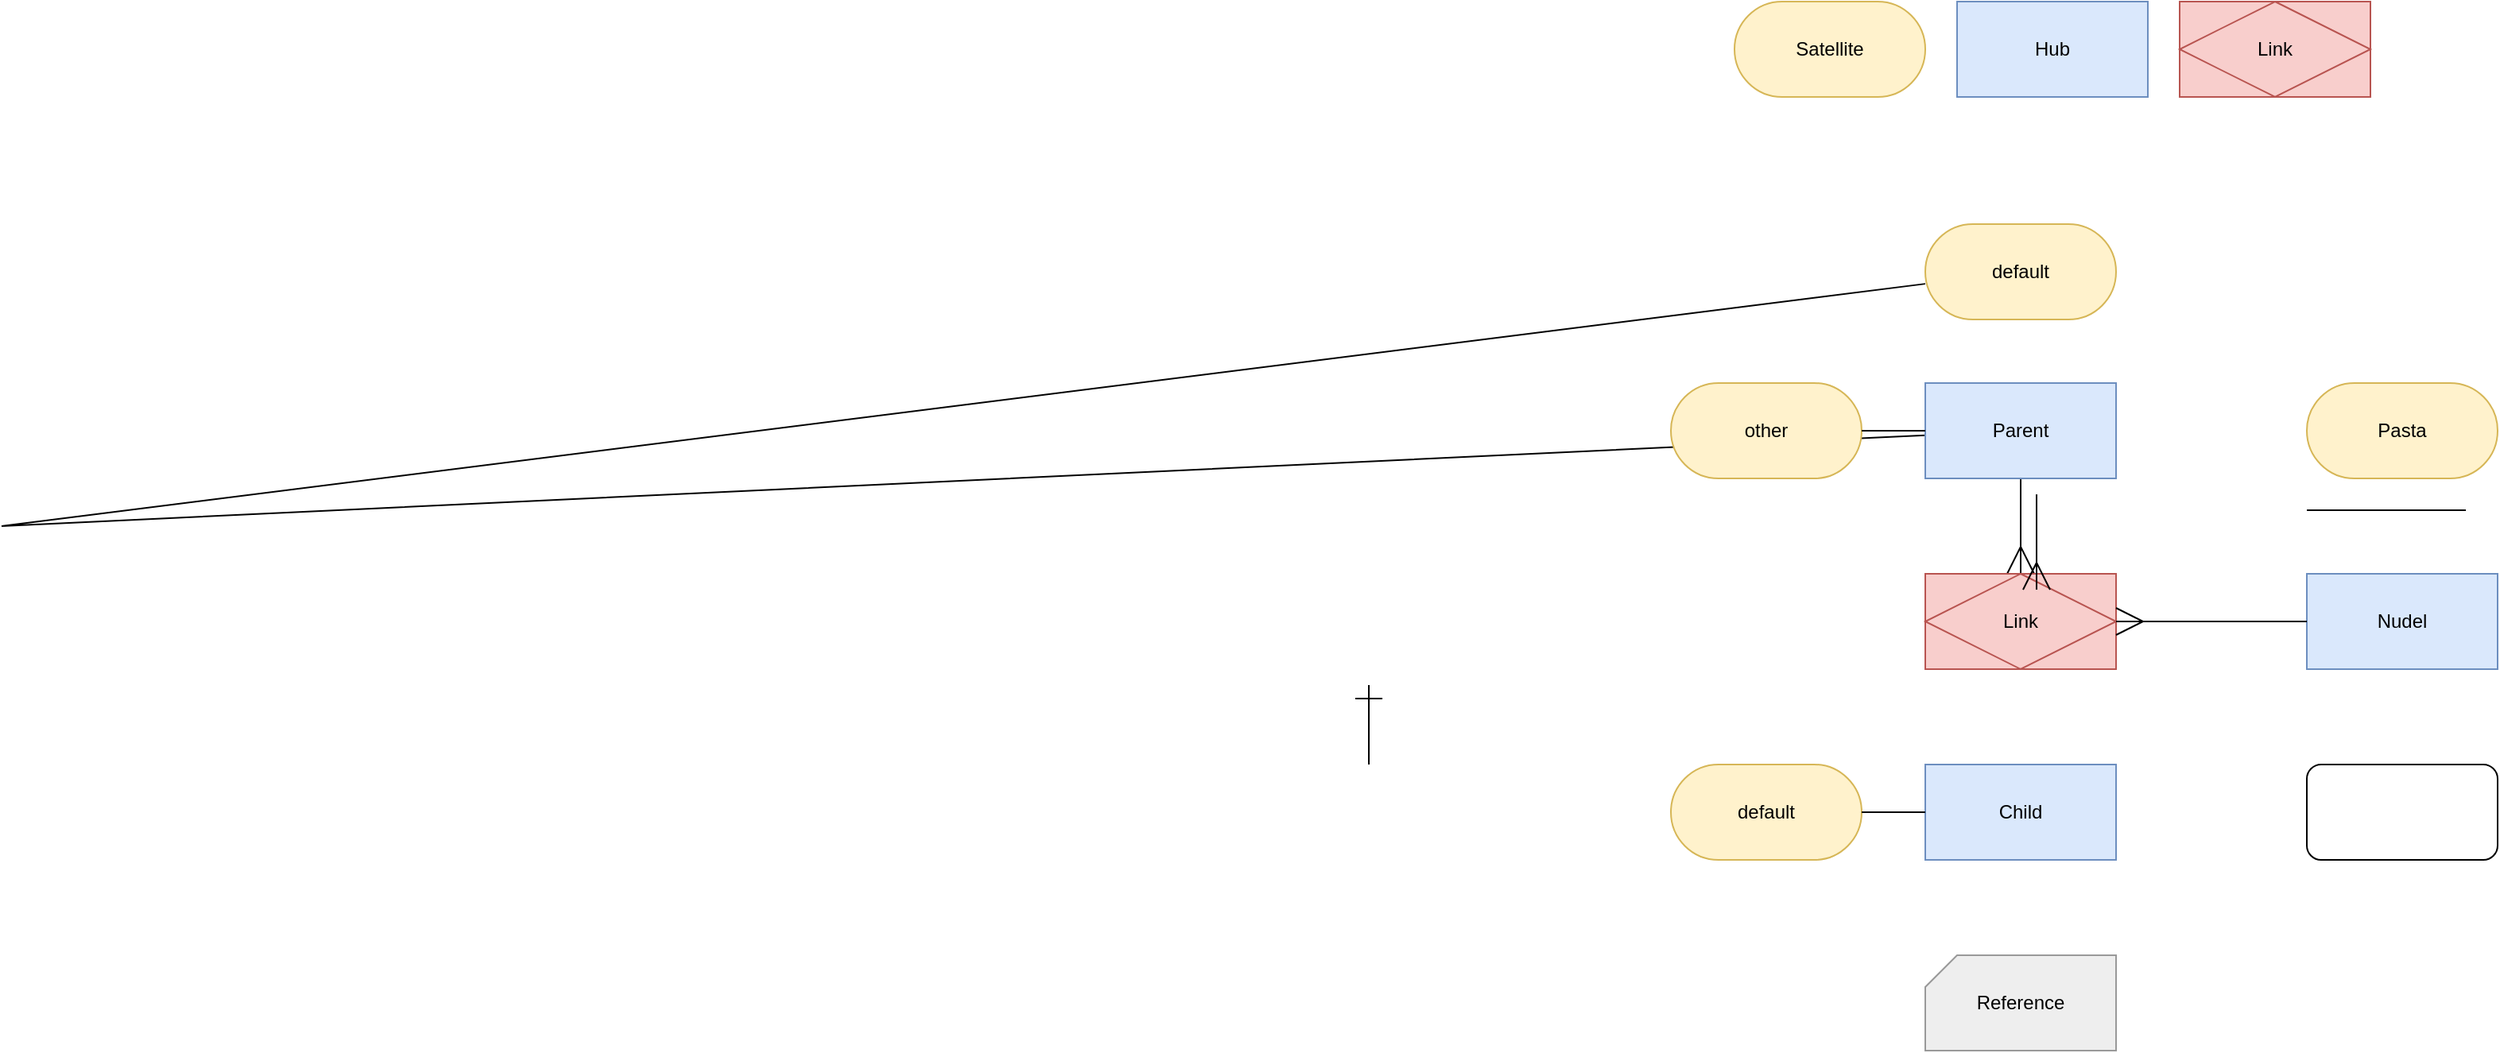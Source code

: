 <mxfile version="25.0.3">
  <diagram name="Seite-1" id="jm5fCKv7m_PiCtwvwLo8">
    <mxGraphModel dx="4240" dy="1394" grid="1" gridSize="10" guides="1" tooltips="1" connect="1" arrows="1" fold="1" page="1" pageScale="1" pageWidth="827" pageHeight="1169" math="0" shadow="0">
      <root>
        <mxCell id="0" />
        <mxCell id="1" parent="0" />
        <object label="Hub" btelligentShapeType="Hub" id="7BRsjSB82dXbHQxhyXmk-1">
          <mxCell style="rounded=0;whiteSpace=wrap;html=1;fillColor=#dae8fc;strokeColor=#6c8ebf;" vertex="1" parent="1">
            <mxGeometry x="340" y="120" width="120" height="60" as="geometry" />
          </mxCell>
        </object>
        <object label="Satellite" btelligentShapeType="Satellite" id="7BRsjSB82dXbHQxhyXmk-2">
          <mxCell style="rounded=1;whiteSpace=wrap;html=1;arcSize=50;fillColor=#fff2cc;strokeColor=#d6b656;" vertex="1" parent="1">
            <mxGeometry x="200" y="120" width="120" height="60" as="geometry" />
          </mxCell>
        </object>
        <object label="Link" btelligentShapeType="Link" id="7BRsjSB82dXbHQxhyXmk-3">
          <mxCell style="shape=associativeEntity;whiteSpace=wrap;html=1;align=center;fillColor=#f8cecc;strokeColor=#b85450;" vertex="1" parent="1">
            <mxGeometry x="480" y="120" width="120" height="60" as="geometry" />
          </mxCell>
        </object>
        <object label="" btelligentShapeType="Hub-to-Sat" id="7BRsjSB82dXbHQxhyXmk-4">
          <mxCell style="endArrow=none;html=1;rounded=0;" edge="1" parent="1" source="7BRsjSB82dXbHQxhyXmk-12" target="7BRsjSB82dXbHQxhyXmk-7">
            <mxGeometry width="50" height="50" relative="1" as="geometry">
              <mxPoint x="560" y="370" as="sourcePoint" />
              <mxPoint x="610" y="320" as="targetPoint" />
              <Array as="points">
                <mxPoint x="-890" y="450" />
              </Array>
            </mxGeometry>
          </mxCell>
        </object>
        <object label="" btelligentShapeType="Hub-to-Link-N" id="7BRsjSB82dXbHQxhyXmk-5">
          <mxCell style="endArrow=ERmany;html=1;rounded=1;endSize=15;endFill=0;edgeStyle=orthogonalEdgeStyle;curved=0;" edge="1" parent="1" source="7BRsjSB82dXbHQxhyXmk-7" target="7BRsjSB82dXbHQxhyXmk-9">
            <mxGeometry width="50" height="50" relative="1" as="geometry">
              <mxPoint x="510" y="590" as="sourcePoint" />
              <mxPoint x="560" y="550" as="targetPoint" />
            </mxGeometry>
          </mxCell>
        </object>
        <object label="" btelligentShapeType="Hub-to-Link-1" id="7BRsjSB82dXbHQxhyXmk-6">
          <mxCell style="endArrow=ERone;html=1;rounded=1;endSize=15;endFill=0;edgeStyle=orthogonalEdgeStyle;" edge="1" parent="1">
            <mxGeometry width="50" height="50" relative="1" as="geometry">
              <mxPoint x="-30" y="600" as="sourcePoint" />
              <mxPoint x="-30" y="550" as="targetPoint" />
            </mxGeometry>
          </mxCell>
        </object>
        <object label="Parent" btelligentShapeType="Hub" id="7BRsjSB82dXbHQxhyXmk-7">
          <mxCell style="rounded=0;whiteSpace=wrap;html=1;fillColor=#dae8fc;strokeColor=#6c8ebf;" vertex="1" parent="1">
            <mxGeometry x="320" y="360" width="120" height="60" as="geometry" />
          </mxCell>
        </object>
        <object label="other" btelligentShapeType="Satellite" id="7BRsjSB82dXbHQxhyXmk-8">
          <mxCell style="rounded=1;whiteSpace=wrap;html=1;arcSize=50;fillColor=#fff2cc;strokeColor=#d6b656;" vertex="1" parent="1">
            <mxGeometry x="160" y="360" width="120" height="60" as="geometry" />
          </mxCell>
        </object>
        <object label="Link" btelligentShapeType="Link" id="7BRsjSB82dXbHQxhyXmk-9">
          <mxCell style="shape=associativeEntity;whiteSpace=wrap;html=1;align=center;fillColor=#f8cecc;strokeColor=#b85450;" vertex="1" parent="1">
            <mxGeometry x="320" y="480" width="120" height="60" as="geometry" />
          </mxCell>
        </object>
        <object label="Child" btelligentShapeType="Hub" id="7BRsjSB82dXbHQxhyXmk-10">
          <mxCell style="rounded=0;whiteSpace=wrap;html=1;fillColor=#dae8fc;strokeColor=#6c8ebf;" vertex="1" parent="1">
            <mxGeometry x="320" y="600" width="120" height="60" as="geometry" />
          </mxCell>
        </object>
        <object label="default" btelligentShapeType="Satellite" id="7BRsjSB82dXbHQxhyXmk-11">
          <mxCell style="rounded=1;whiteSpace=wrap;html=1;arcSize=50;fillColor=#fff2cc;strokeColor=#d6b656;" vertex="1" parent="1">
            <mxGeometry x="160" y="600" width="120" height="60" as="geometry" />
          </mxCell>
        </object>
        <object label="default" btelligentShapeType="Satellite" id="7BRsjSB82dXbHQxhyXmk-12">
          <mxCell style="rounded=1;whiteSpace=wrap;html=1;arcSize=50;fillColor=#fff2cc;strokeColor=#d6b656;" vertex="1" parent="1">
            <mxGeometry x="320" y="260" width="120" height="60" as="geometry" />
          </mxCell>
        </object>
        <object label="" btelligentShapeType="Hub-to-Sat" id="7BRsjSB82dXbHQxhyXmk-13">
          <mxCell style="endArrow=none;html=1;rounded=0;" edge="1" parent="1" source="7BRsjSB82dXbHQxhyXmk-7" target="7BRsjSB82dXbHQxhyXmk-8">
            <mxGeometry width="50" height="50" relative="1" as="geometry">
              <mxPoint x="390" y="330" as="sourcePoint" />
              <mxPoint x="390" y="370" as="targetPoint" />
            </mxGeometry>
          </mxCell>
        </object>
        <object label="" btelligentShapeType="Hub-to-Sat" id="7BRsjSB82dXbHQxhyXmk-14">
          <mxCell style="endArrow=none;html=1;rounded=0;" edge="1" parent="1" source="7BRsjSB82dXbHQxhyXmk-11" target="7BRsjSB82dXbHQxhyXmk-10">
            <mxGeometry width="50" height="50" relative="1" as="geometry">
              <mxPoint x="400" y="340" as="sourcePoint" />
              <mxPoint x="400" y="380" as="targetPoint" />
            </mxGeometry>
          </mxCell>
        </object>
        <object label="Nudel" btelligentShapeType="Hub" id="7BRsjSB82dXbHQxhyXmk-15">
          <mxCell style="rounded=0;whiteSpace=wrap;html=1;fillColor=#dae8fc;strokeColor=#6c8ebf;" vertex="1" parent="1">
            <mxGeometry x="560" y="480" width="120" height="60" as="geometry" />
          </mxCell>
        </object>
        <object label="Pasta" btelligentShapeType="Satellite" id="7BRsjSB82dXbHQxhyXmk-16">
          <mxCell style="rounded=1;whiteSpace=wrap;html=1;arcSize=50;fillColor=#fff2cc;strokeColor=#d6b656;" vertex="1" parent="1">
            <mxGeometry x="560" y="360" width="120" height="60" as="geometry" />
          </mxCell>
        </object>
        <object label="" btelligentShapeType="Hub-to-Sat" id="7BRsjSB82dXbHQxhyXmk-17">
          <mxCell style="endArrow=none;html=1;rounded=1;edgeStyle=orthogonalEdgeStyle;curved=0;" edge="1" parent="1">
            <mxGeometry width="50" height="50" relative="1" as="geometry">
              <mxPoint x="660" y="440" as="sourcePoint" />
              <mxPoint x="560" y="440" as="targetPoint" />
            </mxGeometry>
          </mxCell>
        </object>
        <object label="" btelligentShapeType="Hub-to-Link-N" id="7BRsjSB82dXbHQxhyXmk-19">
          <mxCell style="endArrow=ERmany;html=1;rounded=1;endSize=15;endFill=0;edgeStyle=orthogonalEdgeStyle;curved=0;" edge="1" parent="1" source="7BRsjSB82dXbHQxhyXmk-15" target="7BRsjSB82dXbHQxhyXmk-9">
            <mxGeometry width="50" height="50" relative="1" as="geometry">
              <mxPoint x="390" y="430" as="sourcePoint" />
              <mxPoint x="390" y="490" as="targetPoint" />
            </mxGeometry>
          </mxCell>
        </object>
        <mxCell id="7BRsjSB82dXbHQxhyXmk-23" value="" style="rounded=1;whiteSpace=wrap;html=1;" vertex="1" parent="1">
          <mxGeometry x="560" y="600" width="120" height="60" as="geometry" />
        </mxCell>
        <object label="" btelligentShapeType="Hub-to-Link-N" id="7BRsjSB82dXbHQxhyXmk-24">
          <mxCell style="endArrow=ERmany;html=1;rounded=1;endSize=15;endFill=0;edgeStyle=orthogonalEdgeStyle;curved=0;" edge="1" parent="1">
            <mxGeometry width="50" height="50" relative="1" as="geometry">
              <mxPoint x="390" y="430" as="sourcePoint" />
              <mxPoint x="390" y="490" as="targetPoint" />
            </mxGeometry>
          </mxCell>
        </object>
        <mxCell id="7BRsjSB82dXbHQxhyXmk-25" value="Reference" style="shape=card;whiteSpace=wrap;html=1;size=20;fillColor=#eeeeee;strokeColor=#999999;" vertex="1" parent="1">
          <mxGeometry x="320" y="720" width="120" height="60" as="geometry" />
        </mxCell>
      </root>
    </mxGraphModel>
  </diagram>
</mxfile>
